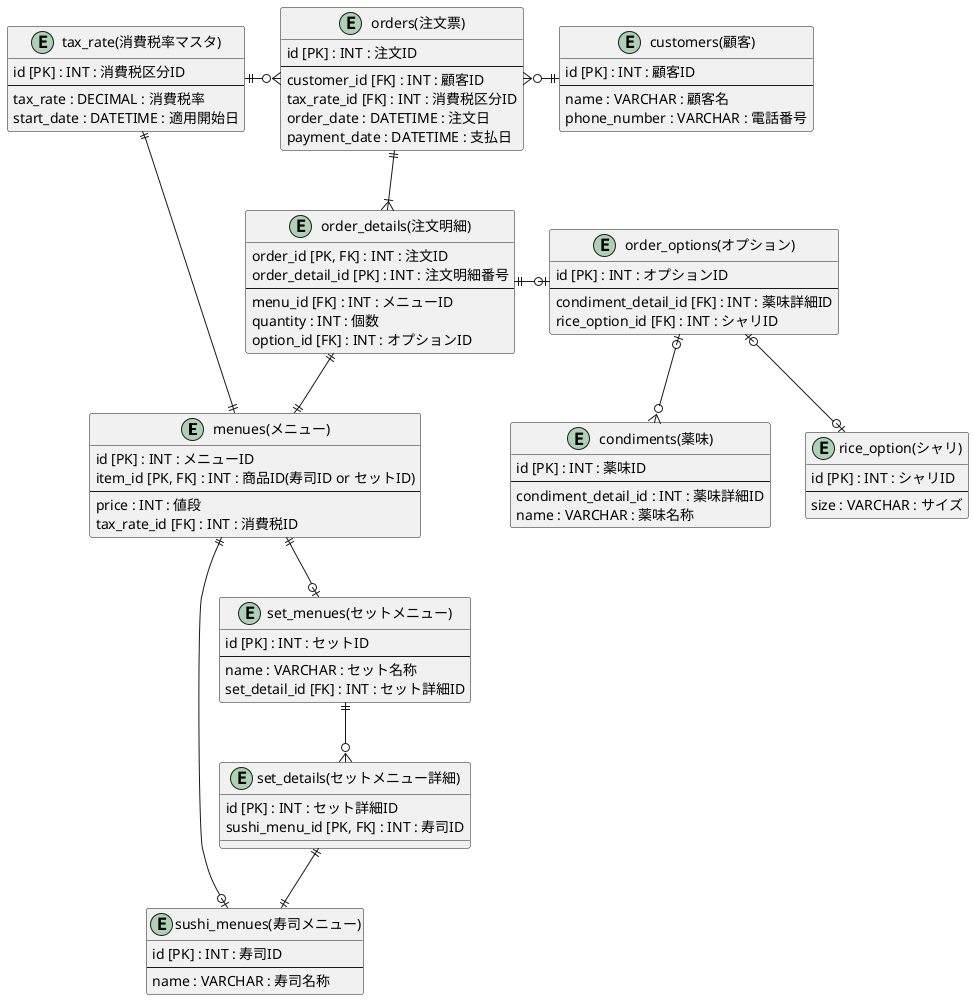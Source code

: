 @startuml dbModeling1
    Entity "menues(メニュー)" as menues {
        id [PK] : INT : メニューID
        item_id [PK, FK] : INT : 商品ID(寿司ID or セットID)
        --
        price : INT : 値段
        tax_rate_id [FK] : INT : 消費税ID
    }

    Entity "sushi_menues(寿司メニュー)" as sushi_menues {
        id [PK] : INT : 寿司ID
        --
        name : VARCHAR : 寿司名称
    }

    Entity "set_menues(セットメニュー)" as set_menues {
        id [PK] : INT : セットID
        --
        name : VARCHAR : セット名称
        set_detail_id [FK] : INT : セット詳細ID
    }

    Entity "set_details(セットメニュー詳細)" as set_details {
        id [PK] : INT : セット詳細ID
        sushi_menu_id [PK, FK] : INT : 寿司ID
    }

    Entity "tax_rate(消費税率マスタ)" as tax_rate{
        id [PK] : INT : 消費税区分ID
        --
        tax_rate : DECIMAL : 消費税率
        start_date : DATETIME : 適用開始日
    }

    Entity "customers(顧客)" as customers {
        id [PK] : INT : 顧客ID
        --
        name : VARCHAR : 顧客名
        phone_number : VARCHAR : 電話番号
    }

    Entity "orders(注文票)" as orders {
        id [PK] : INT : 注文ID
        --
        customer_id [FK] : INT : 顧客ID
        tax_rate_id [FK] : INT : 消費税区分ID 
        order_date : DATETIME : 注文日
        payment_date : DATETIME : 支払日
    }

    Entity "order_details(注文明細)" as order_details {
        order_id [PK, FK] : INT : 注文ID 
        order_detail_id [PK] : INT : 注文明細番号 
        --
        menu_id [FK] : INT : メニューID
        quantity : INT : 個数
        option_id [FK] : INT : オプションID
    }

    Entity "order_options(オプション)" as options {
        id [PK] : INT : オプションID
        --
        condiment_detail_id [FK] : INT : 薬味詳細ID
        rice_option_id [FK] : INT : シャリID
    }

    Entity "condiments(薬味)" as condiments{
        id [PK] : INT : 薬味ID
        --
        condiment_detail_id : INT : 薬味詳細ID
        name : VARCHAR : 薬味名称
    }

    Entity "rice_option(シャリ)" as rice{
        id [PK] : INT : シャリID
        --
        size : VARCHAR : サイズ
    }

    orders }o-r-|| customers
    orders ||-d-|{ order_details
    orders }o-l-|| tax_rate
    order_details  ||--|| menues
    menues ||--o| sushi_menues
    menues ||--o| set_menues
    set_menues ||--o{ set_details
    set_details ||--|| sushi_menues
    tax_rate ||--|| menues
    order_details ||-r-o| options
    options |o--o{ condiments
    options |o--o| rice

    ' * 主キー
    ' + 外部キー
    ' カラム名 : 型 : 説明

    ' 1対０また1
    ' A ||--o| B
    ' 1対1
    ' A ||--|| B
    ' 1対0以上
    ' A ||--o{ B
    ' 1対1以上
    ' A ||--|{ B

@enduml
